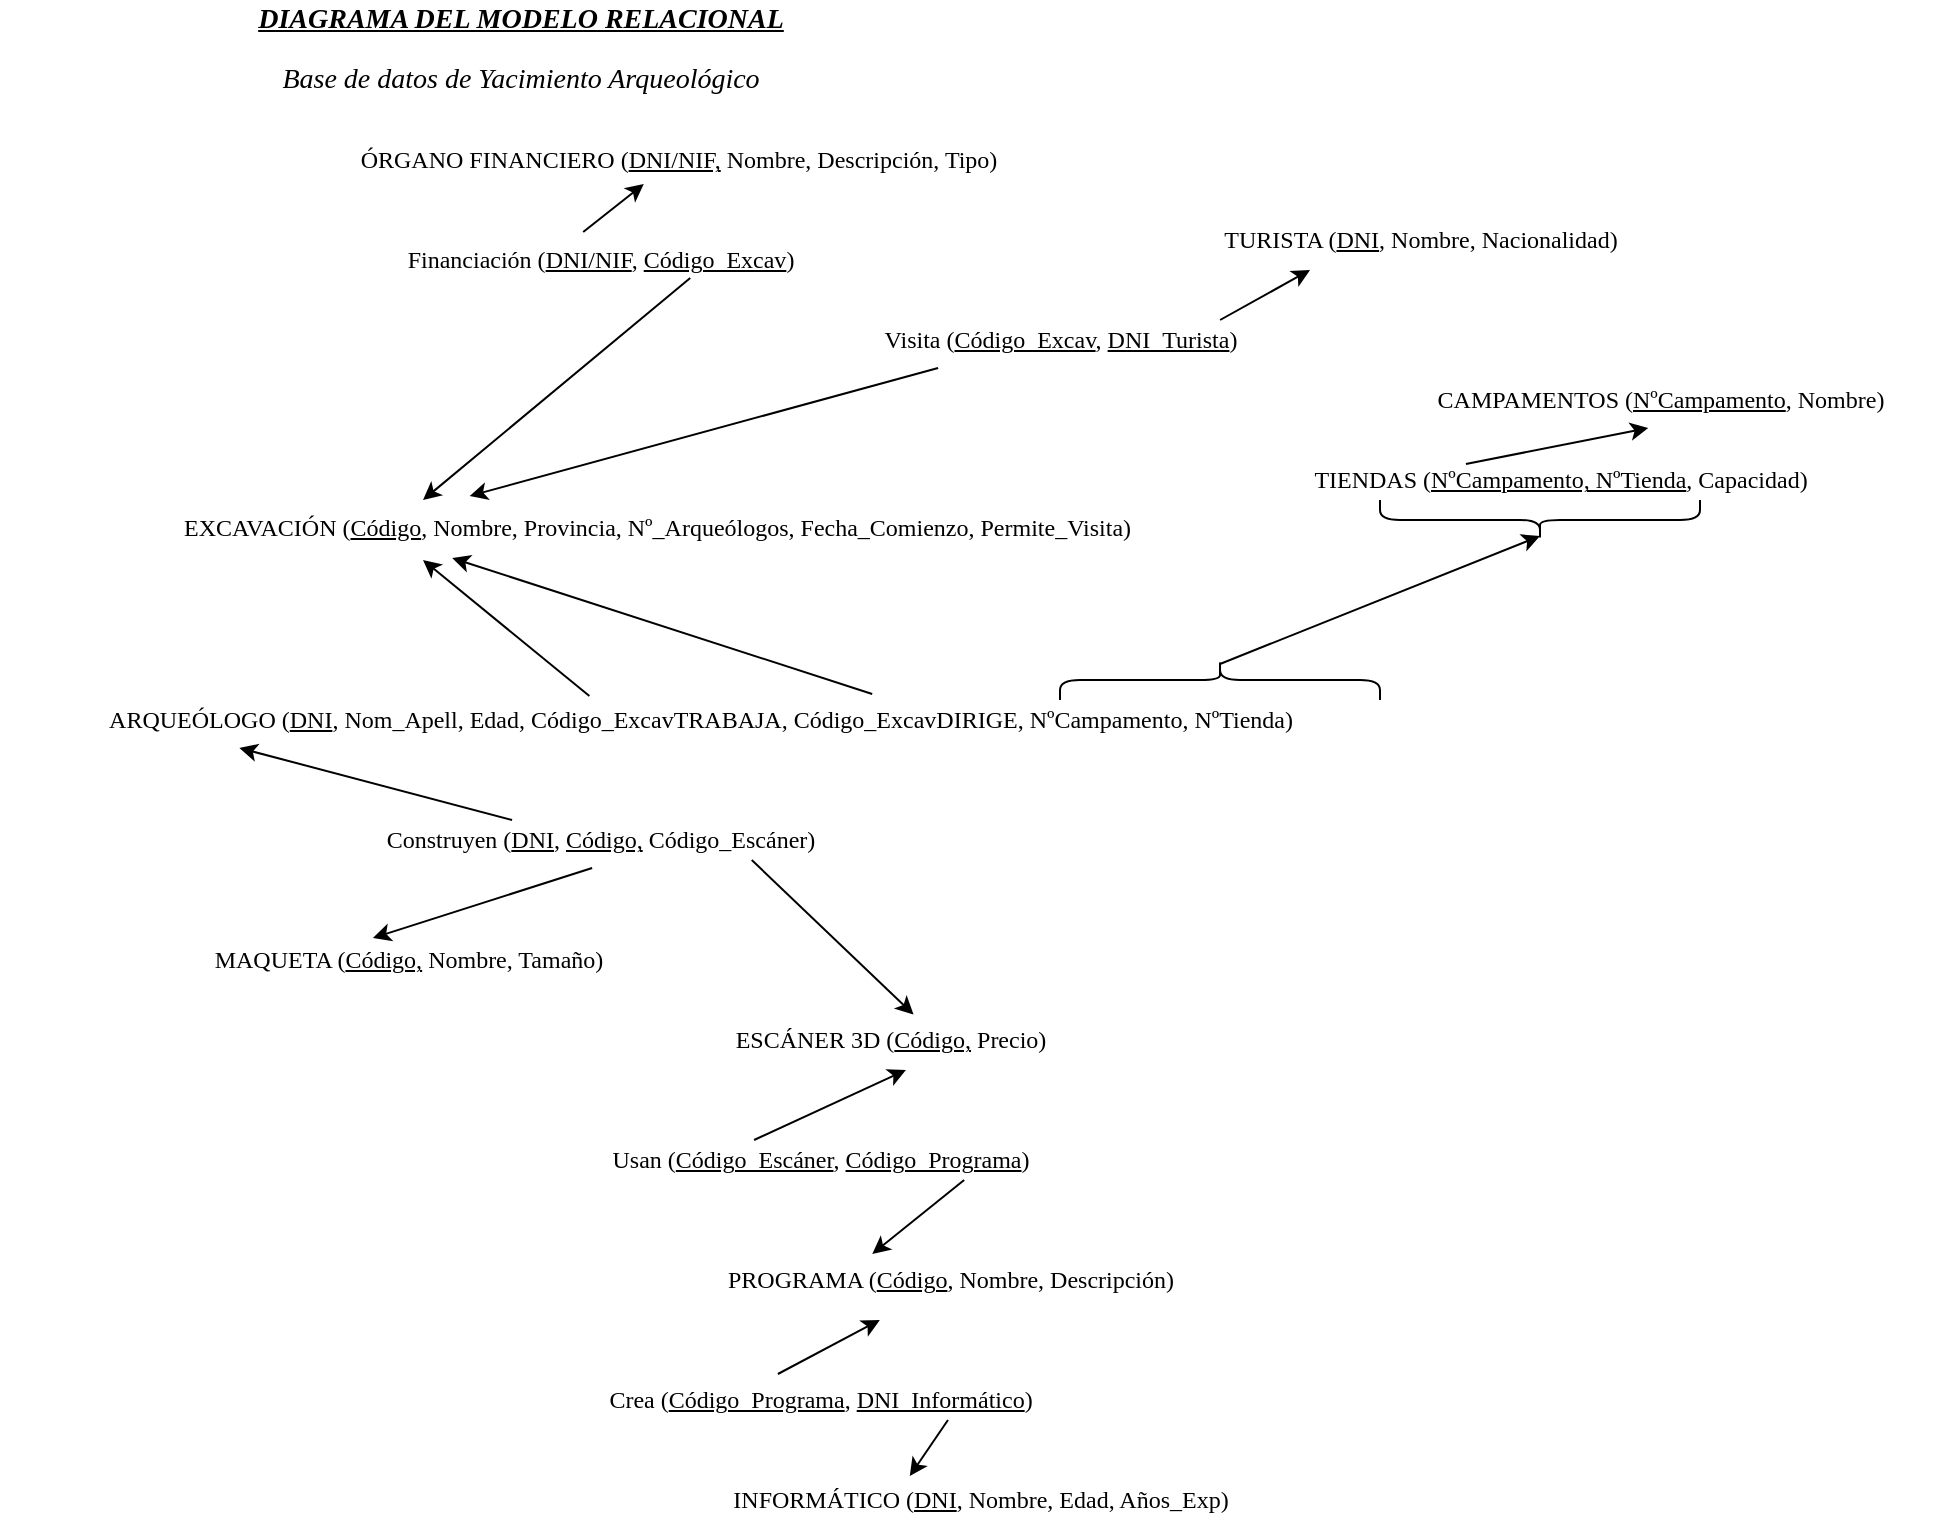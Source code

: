 <mxfile version="13.7.3" type="device"><diagram id="BJyeRAFAp6tUVl7WWKEa" name="Página-1"><mxGraphModel dx="1685" dy="813" grid="1" gridSize="10" guides="1" tooltips="1" connect="1" arrows="1" fold="1" page="1" pageScale="1" pageWidth="827" pageHeight="1169" math="0" shadow="0"><root><mxCell id="0"/><mxCell id="1" parent="0"/><mxCell id="v2gvGd6zHgEtb9kUgrGv-1" value="&lt;font style=&quot;font-size: 14px&quot; face=&quot;Verdana&quot;&gt;&lt;b&gt;&lt;i&gt;&lt;u&gt;DIAGRAMA DEL MODELO RELACIONAL&lt;/u&gt;&lt;/i&gt;&lt;/b&gt;&lt;/font&gt;" style="text;html=1;align=center;verticalAlign=middle;resizable=0;points=[];autosize=1;" parent="1" vertex="1"><mxGeometry y="150" width="320" height="20" as="geometry"/></mxCell><mxCell id="v2gvGd6zHgEtb9kUgrGv-2" value="&lt;i&gt;&lt;font style=&quot;font-size: 14px&quot; face=&quot;Verdana&quot;&gt;Base de datos de Yacimiento Arqueológico&lt;/font&gt;&lt;/i&gt;" style="text;html=1;align=center;verticalAlign=middle;resizable=0;points=[];autosize=1;" parent="1" vertex="1"><mxGeometry x="5" y="180" width="310" height="20" as="geometry"/></mxCell><mxCell id="v2gvGd6zHgEtb9kUgrGv-4" value="&lt;font face=&quot;Verdana&quot; style=&quot;font-size: 12px&quot;&gt;ARQUEÓLOGO (&lt;u&gt;DNI&lt;/u&gt;, Nom_Apell, Edad, Código_ExcavTRABAJA,&amp;nbsp;&lt;/font&gt;&lt;span style=&quot;font-family: &amp;#34;verdana&amp;#34;&quot;&gt;Código_ExcavDIRIGE&lt;/span&gt;&lt;font face=&quot;Verdana&quot; style=&quot;font-size: 12px&quot;&gt;, NºCampamento, NºTienda)&lt;/font&gt;" style="text;html=1;align=center;verticalAlign=middle;resizable=0;points=[];autosize=1;" parent="1" vertex="1"><mxGeometry x="-100" y="500" width="700" height="20" as="geometry"/></mxCell><mxCell id="v2gvGd6zHgEtb9kUgrGv-5" value="&lt;font face=&quot;Verdana&quot;&gt;MAQUETA (&lt;u&gt;Código,&lt;/u&gt;&amp;nbsp;Nombre, Tamaño)&lt;/font&gt;" style="text;html=1;align=center;verticalAlign=middle;resizable=0;points=[];autosize=1;" parent="1" vertex="1"><mxGeometry x="-16" y="620" width="240" height="20" as="geometry"/></mxCell><mxCell id="v2gvGd6zHgEtb9kUgrGv-6" value="&lt;font face=&quot;Verdana&quot;&gt;Construyen (&lt;u&gt;DNI&lt;/u&gt;, &lt;u&gt;Código,&lt;/u&gt;&amp;nbsp;&lt;/font&gt;&lt;span style=&quot;font-family: &amp;#34;verdana&amp;#34;&quot;&gt;Código_Escáner&lt;/span&gt;&lt;font face=&quot;Verdana&quot;&gt;)&lt;/font&gt;" style="text;html=1;align=center;verticalAlign=middle;resizable=0;points=[];autosize=1;" parent="1" vertex="1"><mxGeometry x="60" y="560" width="280" height="20" as="geometry"/></mxCell><mxCell id="v2gvGd6zHgEtb9kUgrGv-7" value="" style="endArrow=classic;html=1;entryX=0.171;entryY=1.2;entryDx=0;entryDy=0;entryPerimeter=0;exitX=0.343;exitY=0;exitDx=0;exitDy=0;exitPerimeter=0;" parent="1" source="v2gvGd6zHgEtb9kUgrGv-6" target="v2gvGd6zHgEtb9kUgrGv-4" edge="1"><mxGeometry width="50" height="50" relative="1" as="geometry"><mxPoint x="209.25" y="549.34" as="sourcePoint"/><mxPoint x="325" y="660" as="targetPoint"/></mxGeometry></mxCell><mxCell id="v2gvGd6zHgEtb9kUgrGv-8" value="" style="endArrow=classic;html=1;entryX=0.427;entryY=-0.05;entryDx=0;entryDy=0;entryPerimeter=0;exitX=0.486;exitY=1.2;exitDx=0;exitDy=0;exitPerimeter=0;" parent="1" source="v2gvGd6zHgEtb9kUgrGv-6" target="v2gvGd6zHgEtb9kUgrGv-5" edge="1"><mxGeometry width="50" height="50" relative="1" as="geometry"><mxPoint x="150.42" y="570.04" as="sourcePoint"/><mxPoint x="165.0" y="530" as="targetPoint"/></mxGeometry></mxCell><mxCell id="v2gvGd6zHgEtb9kUgrGv-9" value="&lt;font face=&quot;Verdana&quot;&gt;ESCÁNER 3D (&lt;u&gt;Código,&lt;/u&gt;&amp;nbsp;Precio)&lt;/font&gt;" style="text;html=1;align=center;verticalAlign=middle;resizable=0;points=[];autosize=1;" parent="1" vertex="1"><mxGeometry x="250" y="660" width="190" height="20" as="geometry"/></mxCell><mxCell id="v2gvGd6zHgEtb9kUgrGv-11" value="" style="endArrow=classic;html=1;entryX=0.562;entryY=-0.136;entryDx=0;entryDy=0;entryPerimeter=0;exitX=0.771;exitY=1;exitDx=0;exitDy=0;exitPerimeter=0;" parent="1" source="v2gvGd6zHgEtb9kUgrGv-6" target="v2gvGd6zHgEtb9kUgrGv-9" edge="1"><mxGeometry width="50" height="50" relative="1" as="geometry"><mxPoint x="227.01" y="570.04" as="sourcePoint"/><mxPoint x="132.48" y="609" as="targetPoint"/></mxGeometry></mxCell><mxCell id="v2gvGd6zHgEtb9kUgrGv-17" value="&lt;font face=&quot;Verdana&quot;&gt;ÓRGANO FINANCIERO (&lt;u&gt;DNI/NIF,&lt;/u&gt;&amp;nbsp;Nombre, Descripción, Tipo)&lt;/font&gt;" style="text;html=1;align=center;verticalAlign=middle;resizable=0;points=[];autosize=1;" parent="1" vertex="1"><mxGeometry x="49" y="220" width="380" height="20" as="geometry"/></mxCell><mxCell id="v2gvGd6zHgEtb9kUgrGv-18" value="&lt;font face=&quot;Verdana&quot;&gt;CAMPAMENTOS (&lt;u&gt;NºCampamento&lt;/u&gt;, Nombre)&lt;/font&gt;" style="text;html=1;align=center;verticalAlign=middle;resizable=0;points=[];autosize=1;" parent="1" vertex="1"><mxGeometry x="590" y="340" width="280" height="20" as="geometry"/></mxCell><mxCell id="v2gvGd6zHgEtb9kUgrGv-19" value="&lt;font face=&quot;Verdana&quot;&gt;TIENDAS (&lt;u&gt;NºCampamento, NºTienda&lt;/u&gt;, Capacidad)&lt;/font&gt;" style="text;html=1;align=center;verticalAlign=middle;resizable=0;points=[];autosize=1;" parent="1" vertex="1"><mxGeometry x="520" y="380" width="320" height="20" as="geometry"/></mxCell><mxCell id="v2gvGd6zHgEtb9kUgrGv-20" value="" style="endArrow=classic;html=1;entryX=0.479;entryY=1.2;entryDx=0;entryDy=0;entryPerimeter=0;exitX=0.353;exitY=0.1;exitDx=0;exitDy=0;exitPerimeter=0;" parent="1" source="v2gvGd6zHgEtb9kUgrGv-19" target="v2gvGd6zHgEtb9kUgrGv-18" edge="1"><mxGeometry width="50" height="50" relative="1" as="geometry"><mxPoint x="383.02" y="533" as="sourcePoint"/><mxPoint x="533.82" y="557" as="targetPoint"/></mxGeometry></mxCell><mxCell id="v2gvGd6zHgEtb9kUgrGv-21" value="" style="shape=curlyBracket;whiteSpace=wrap;html=1;rounded=1;rotation=90;" parent="1" vertex="1"><mxGeometry x="500" y="410" width="20" height="160" as="geometry"/></mxCell><mxCell id="v2gvGd6zHgEtb9kUgrGv-22" value="" style="shape=curlyBracket;whiteSpace=wrap;html=1;rounded=1;rotation=-90;" parent="1" vertex="1"><mxGeometry x="660" y="330" width="20" height="160" as="geometry"/></mxCell><mxCell id="v2gvGd6zHgEtb9kUgrGv-23" value="" style="endArrow=classic;html=1;exitX=0.1;exitY=0.5;exitDx=0;exitDy=0;exitPerimeter=0;entryX=0.1;entryY=0.5;entryDx=0;entryDy=0;entryPerimeter=0;" parent="1" source="v2gvGd6zHgEtb9kUgrGv-21" target="v2gvGd6zHgEtb9kUgrGv-22" edge="1"><mxGeometry width="50" height="50" relative="1" as="geometry"><mxPoint x="353.02" y="583" as="sourcePoint"/><mxPoint x="530" y="510" as="targetPoint"/></mxGeometry></mxCell><mxCell id="v2gvGd6zHgEtb9kUgrGv-24" value="&lt;font face=&quot;Verdana&quot;&gt;Financiación (&lt;u&gt;DNI/NIF&lt;/u&gt;, &lt;u&gt;Código_Excav&lt;/u&gt;)&lt;/font&gt;" style="text;html=1;align=center;verticalAlign=middle;resizable=0;points=[];autosize=1;" parent="1" vertex="1"><mxGeometry x="80" y="270" width="240" height="20" as="geometry"/></mxCell><mxCell id="v2gvGd6zHgEtb9kUgrGv-25" value="" style="endArrow=classic;html=1;entryX=0.455;entryY=1.1;entryDx=0;entryDy=0;entryPerimeter=0;exitX=0.465;exitY=-0.2;exitDx=0;exitDy=0;exitPerimeter=0;" parent="1" source="v2gvGd6zHgEtb9kUgrGv-24" target="v2gvGd6zHgEtb9kUgrGv-17" edge="1"><mxGeometry width="50" height="50" relative="1" as="geometry"><mxPoint x="128.9" y="499.34" as="sourcePoint"/><mxPoint x="151.98" y="474" as="targetPoint"/></mxGeometry></mxCell><mxCell id="v2gvGd6zHgEtb9kUgrGv-26" value="&lt;div style=&quot;text-align: center&quot;&gt;&lt;font face=&quot;verdana&quot;&gt;EXCAVACIÓN (&lt;u&gt;Código&lt;/u&gt;, Nombre, Provincia, Nº_Arqueólogos, Fecha_Comienzo, Permite_Visita)&lt;/font&gt;&lt;/div&gt;" style="text;whiteSpace=wrap;html=1;" parent="1" vertex="1"><mxGeometry x="-10" y="400" width="486" height="30" as="geometry"/></mxCell><mxCell id="v2gvGd6zHgEtb9kUgrGv-27" value="" style="endArrow=classic;html=1;entryX=0.25;entryY=0;entryDx=0;entryDy=0;exitX=0.688;exitY=0.95;exitDx=0;exitDy=0;exitPerimeter=0;" parent="1" source="v2gvGd6zHgEtb9kUgrGv-24" target="v2gvGd6zHgEtb9kUgrGv-26" edge="1"><mxGeometry width="50" height="50" relative="1" as="geometry"><mxPoint x="201.6" y="276" as="sourcePoint"/><mxPoint x="231.9" y="252" as="targetPoint"/></mxGeometry></mxCell><mxCell id="v2gvGd6zHgEtb9kUgrGv-28" value="&lt;font face=&quot;Verdana&quot;&gt;TURISTA (&lt;u&gt;DNI&lt;/u&gt;, Nombre, Nacionalidad)&lt;/font&gt;" style="text;html=1;align=center;verticalAlign=middle;resizable=0;points=[];autosize=1;" parent="1" vertex="1"><mxGeometry x="485" y="260" width="250" height="20" as="geometry"/></mxCell><mxCell id="v2gvGd6zHgEtb9kUgrGv-29" value="&lt;font face=&quot;Verdana&quot;&gt;Visita (&lt;u&gt;Código_Excav&lt;/u&gt;, &lt;u&gt;DNI_Turista&lt;/u&gt;)&lt;/font&gt;" style="text;html=1;align=center;verticalAlign=middle;resizable=0;points=[];autosize=1;" parent="1" vertex="1"><mxGeometry x="315" y="310" width="230" height="20" as="geometry"/></mxCell><mxCell id="v2gvGd6zHgEtb9kUgrGv-30" value="" style="endArrow=classic;html=1;entryX=0.298;entryY=-0.067;entryDx=0;entryDy=0;entryPerimeter=0;exitX=0.235;exitY=1.2;exitDx=0;exitDy=0;exitPerimeter=0;" parent="1" source="v2gvGd6zHgEtb9kUgrGv-29" target="v2gvGd6zHgEtb9kUgrGv-26" edge="1"><mxGeometry width="50" height="50" relative="1" as="geometry"><mxPoint x="201.6" y="276" as="sourcePoint"/><mxPoint x="231.9" y="252" as="targetPoint"/></mxGeometry></mxCell><mxCell id="v2gvGd6zHgEtb9kUgrGv-31" value="" style="endArrow=classic;html=1;entryX=0.28;entryY=1.25;entryDx=0;entryDy=0;entryPerimeter=0;exitX=0.848;exitY=0;exitDx=0;exitDy=0;exitPerimeter=0;" parent="1" source="v2gvGd6zHgEtb9kUgrGv-29" target="v2gvGd6zHgEtb9kUgrGv-28" edge="1"><mxGeometry width="50" height="50" relative="1" as="geometry"><mxPoint x="211.6" y="286" as="sourcePoint"/><mxPoint x="241.9" y="262" as="targetPoint"/></mxGeometry></mxCell><mxCell id="Hh4ZnGN9u4oDCKjM6TwH-1" value="&lt;font face=&quot;Verdana&quot;&gt;PROGRAMA (&lt;u&gt;Código&lt;/u&gt;, Nombre, Descripción)&lt;/font&gt;" style="text;html=1;align=center;verticalAlign=middle;resizable=0;points=[];autosize=1;" vertex="1" parent="1"><mxGeometry x="240" y="780" width="270" height="20" as="geometry"/></mxCell><mxCell id="Hh4ZnGN9u4oDCKjM6TwH-2" value="&lt;font face=&quot;Verdana&quot;&gt;Usan (&lt;u&gt;Código_Escáner&lt;/u&gt;, &lt;u&gt;Código_Programa&lt;/u&gt;)&lt;/font&gt;" style="text;html=1;align=center;verticalAlign=middle;resizable=0;points=[];autosize=1;" vertex="1" parent="1"><mxGeometry x="175" y="720" width="270" height="20" as="geometry"/></mxCell><mxCell id="Hh4ZnGN9u4oDCKjM6TwH-3" value="" style="endArrow=classic;html=1;entryX=0.542;entryY=1.25;entryDx=0;entryDy=0;entryPerimeter=0;exitX=0.378;exitY=0;exitDx=0;exitDy=0;exitPerimeter=0;" edge="1" parent="1" source="Hh4ZnGN9u4oDCKjM6TwH-2" target="v2gvGd6zHgEtb9kUgrGv-9"><mxGeometry width="50" height="50" relative="1" as="geometry"><mxPoint x="196.34" y="776" as="sourcePoint"/><mxPoint x="60.0" y="740" as="targetPoint"/></mxGeometry></mxCell><mxCell id="Hh4ZnGN9u4oDCKjM6TwH-4" value="" style="endArrow=classic;html=1;entryX=0.356;entryY=-0.15;entryDx=0;entryDy=0;entryPerimeter=0;exitX=0.767;exitY=1;exitDx=0;exitDy=0;exitPerimeter=0;" edge="1" parent="1" source="Hh4ZnGN9u4oDCKjM6TwH-2" target="Hh4ZnGN9u4oDCKjM6TwH-1"><mxGeometry width="50" height="50" relative="1" as="geometry"><mxPoint x="176.04" y="580" as="sourcePoint"/><mxPoint x="39.7" y="544" as="targetPoint"/></mxGeometry></mxCell><mxCell id="Hh4ZnGN9u4oDCKjM6TwH-5" value="&lt;font face=&quot;Verdana&quot;&gt;INFORMÁTICO (&lt;u&gt;DNI&lt;/u&gt;, Nombre, Edad, Años_Exp)&lt;/font&gt;" style="text;html=1;align=center;verticalAlign=middle;resizable=0;points=[];autosize=1;" vertex="1" parent="1"><mxGeometry x="240" y="890" width="300" height="20" as="geometry"/></mxCell><mxCell id="Hh4ZnGN9u4oDCKjM6TwH-6" value="&lt;font face=&quot;Verdana&quot;&gt;Crea (&lt;u&gt;Código_Programa&lt;/u&gt;, &lt;u&gt;DNI_Informático&lt;/u&gt;)&lt;/font&gt;" style="text;html=1;align=center;verticalAlign=middle;resizable=0;points=[];autosize=1;" vertex="1" parent="1"><mxGeometry x="175" y="840" width="270" height="20" as="geometry"/></mxCell><mxCell id="Hh4ZnGN9u4oDCKjM6TwH-7" value="" style="endArrow=classic;html=1;entryX=0.37;entryY=1.5;entryDx=0;entryDy=0;entryPerimeter=0;exitX=0.422;exitY=-0.15;exitDx=0;exitDy=0;exitPerimeter=0;" edge="1" parent="1" source="Hh4ZnGN9u4oDCKjM6TwH-6" target="Hh4ZnGN9u4oDCKjM6TwH-1"><mxGeometry width="50" height="50" relative="1" as="geometry"><mxPoint x="392.09" y="750" as="sourcePoint"/><mxPoint x="346.12" y="787" as="targetPoint"/></mxGeometry></mxCell><mxCell id="Hh4ZnGN9u4oDCKjM6TwH-8" value="" style="endArrow=classic;html=1;entryX=0.383;entryY=-0.1;entryDx=0;entryDy=0;entryPerimeter=0;exitX=0.737;exitY=1;exitDx=0;exitDy=0;exitPerimeter=0;" edge="1" parent="1" source="Hh4ZnGN9u4oDCKjM6TwH-6" target="Hh4ZnGN9u4oDCKjM6TwH-5"><mxGeometry width="50" height="50" relative="1" as="geometry"><mxPoint x="402.09" y="760" as="sourcePoint"/><mxPoint x="356.12" y="797" as="targetPoint"/></mxGeometry></mxCell><mxCell id="Hh4ZnGN9u4oDCKjM6TwH-10" value="" style="endArrow=classic;html=1;entryX=0.25;entryY=1;entryDx=0;entryDy=0;exitX=0.421;exitY=-0.1;exitDx=0;exitDy=0;exitPerimeter=0;" edge="1" parent="1" source="v2gvGd6zHgEtb9kUgrGv-4" target="v2gvGd6zHgEtb9kUgrGv-26"><mxGeometry width="50" height="50" relative="1" as="geometry"><mxPoint x="166.04" y="570" as="sourcePoint"/><mxPoint x="29.7" y="534" as="targetPoint"/></mxGeometry></mxCell><mxCell id="Hh4ZnGN9u4oDCKjM6TwH-11" value="" style="endArrow=classic;html=1;entryX=0.28;entryY=0.967;entryDx=0;entryDy=0;exitX=0.623;exitY=-0.15;exitDx=0;exitDy=0;exitPerimeter=0;entryPerimeter=0;" edge="1" parent="1" source="v2gvGd6zHgEtb9kUgrGv-4" target="v2gvGd6zHgEtb9kUgrGv-26"><mxGeometry width="50" height="50" relative="1" as="geometry"><mxPoint x="204.7" y="508" as="sourcePoint"/><mxPoint x="121.5" y="440" as="targetPoint"/></mxGeometry></mxCell></root></mxGraphModel></diagram></mxfile>